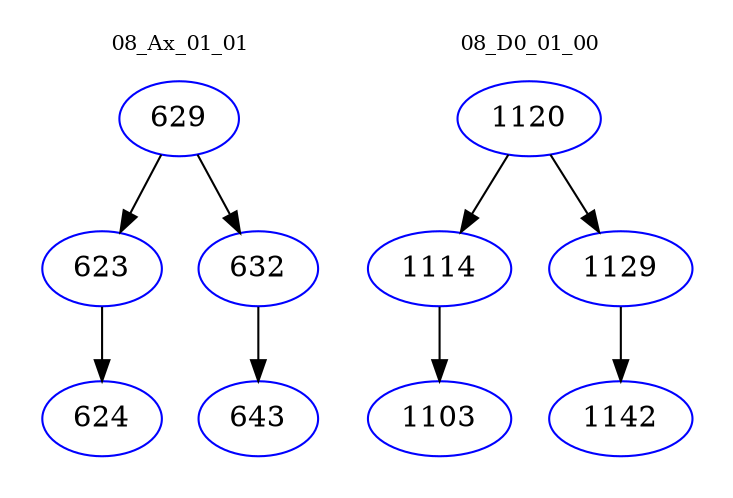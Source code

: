 digraph{
subgraph cluster_0 {
color = white
label = "08_Ax_01_01";
fontsize=10;
T0_629 [label="629", color="blue"]
T0_629 -> T0_623 [color="black"]
T0_623 [label="623", color="blue"]
T0_623 -> T0_624 [color="black"]
T0_624 [label="624", color="blue"]
T0_629 -> T0_632 [color="black"]
T0_632 [label="632", color="blue"]
T0_632 -> T0_643 [color="black"]
T0_643 [label="643", color="blue"]
}
subgraph cluster_1 {
color = white
label = "08_D0_01_00";
fontsize=10;
T1_1120 [label="1120", color="blue"]
T1_1120 -> T1_1114 [color="black"]
T1_1114 [label="1114", color="blue"]
T1_1114 -> T1_1103 [color="black"]
T1_1103 [label="1103", color="blue"]
T1_1120 -> T1_1129 [color="black"]
T1_1129 [label="1129", color="blue"]
T1_1129 -> T1_1142 [color="black"]
T1_1142 [label="1142", color="blue"]
}
}
